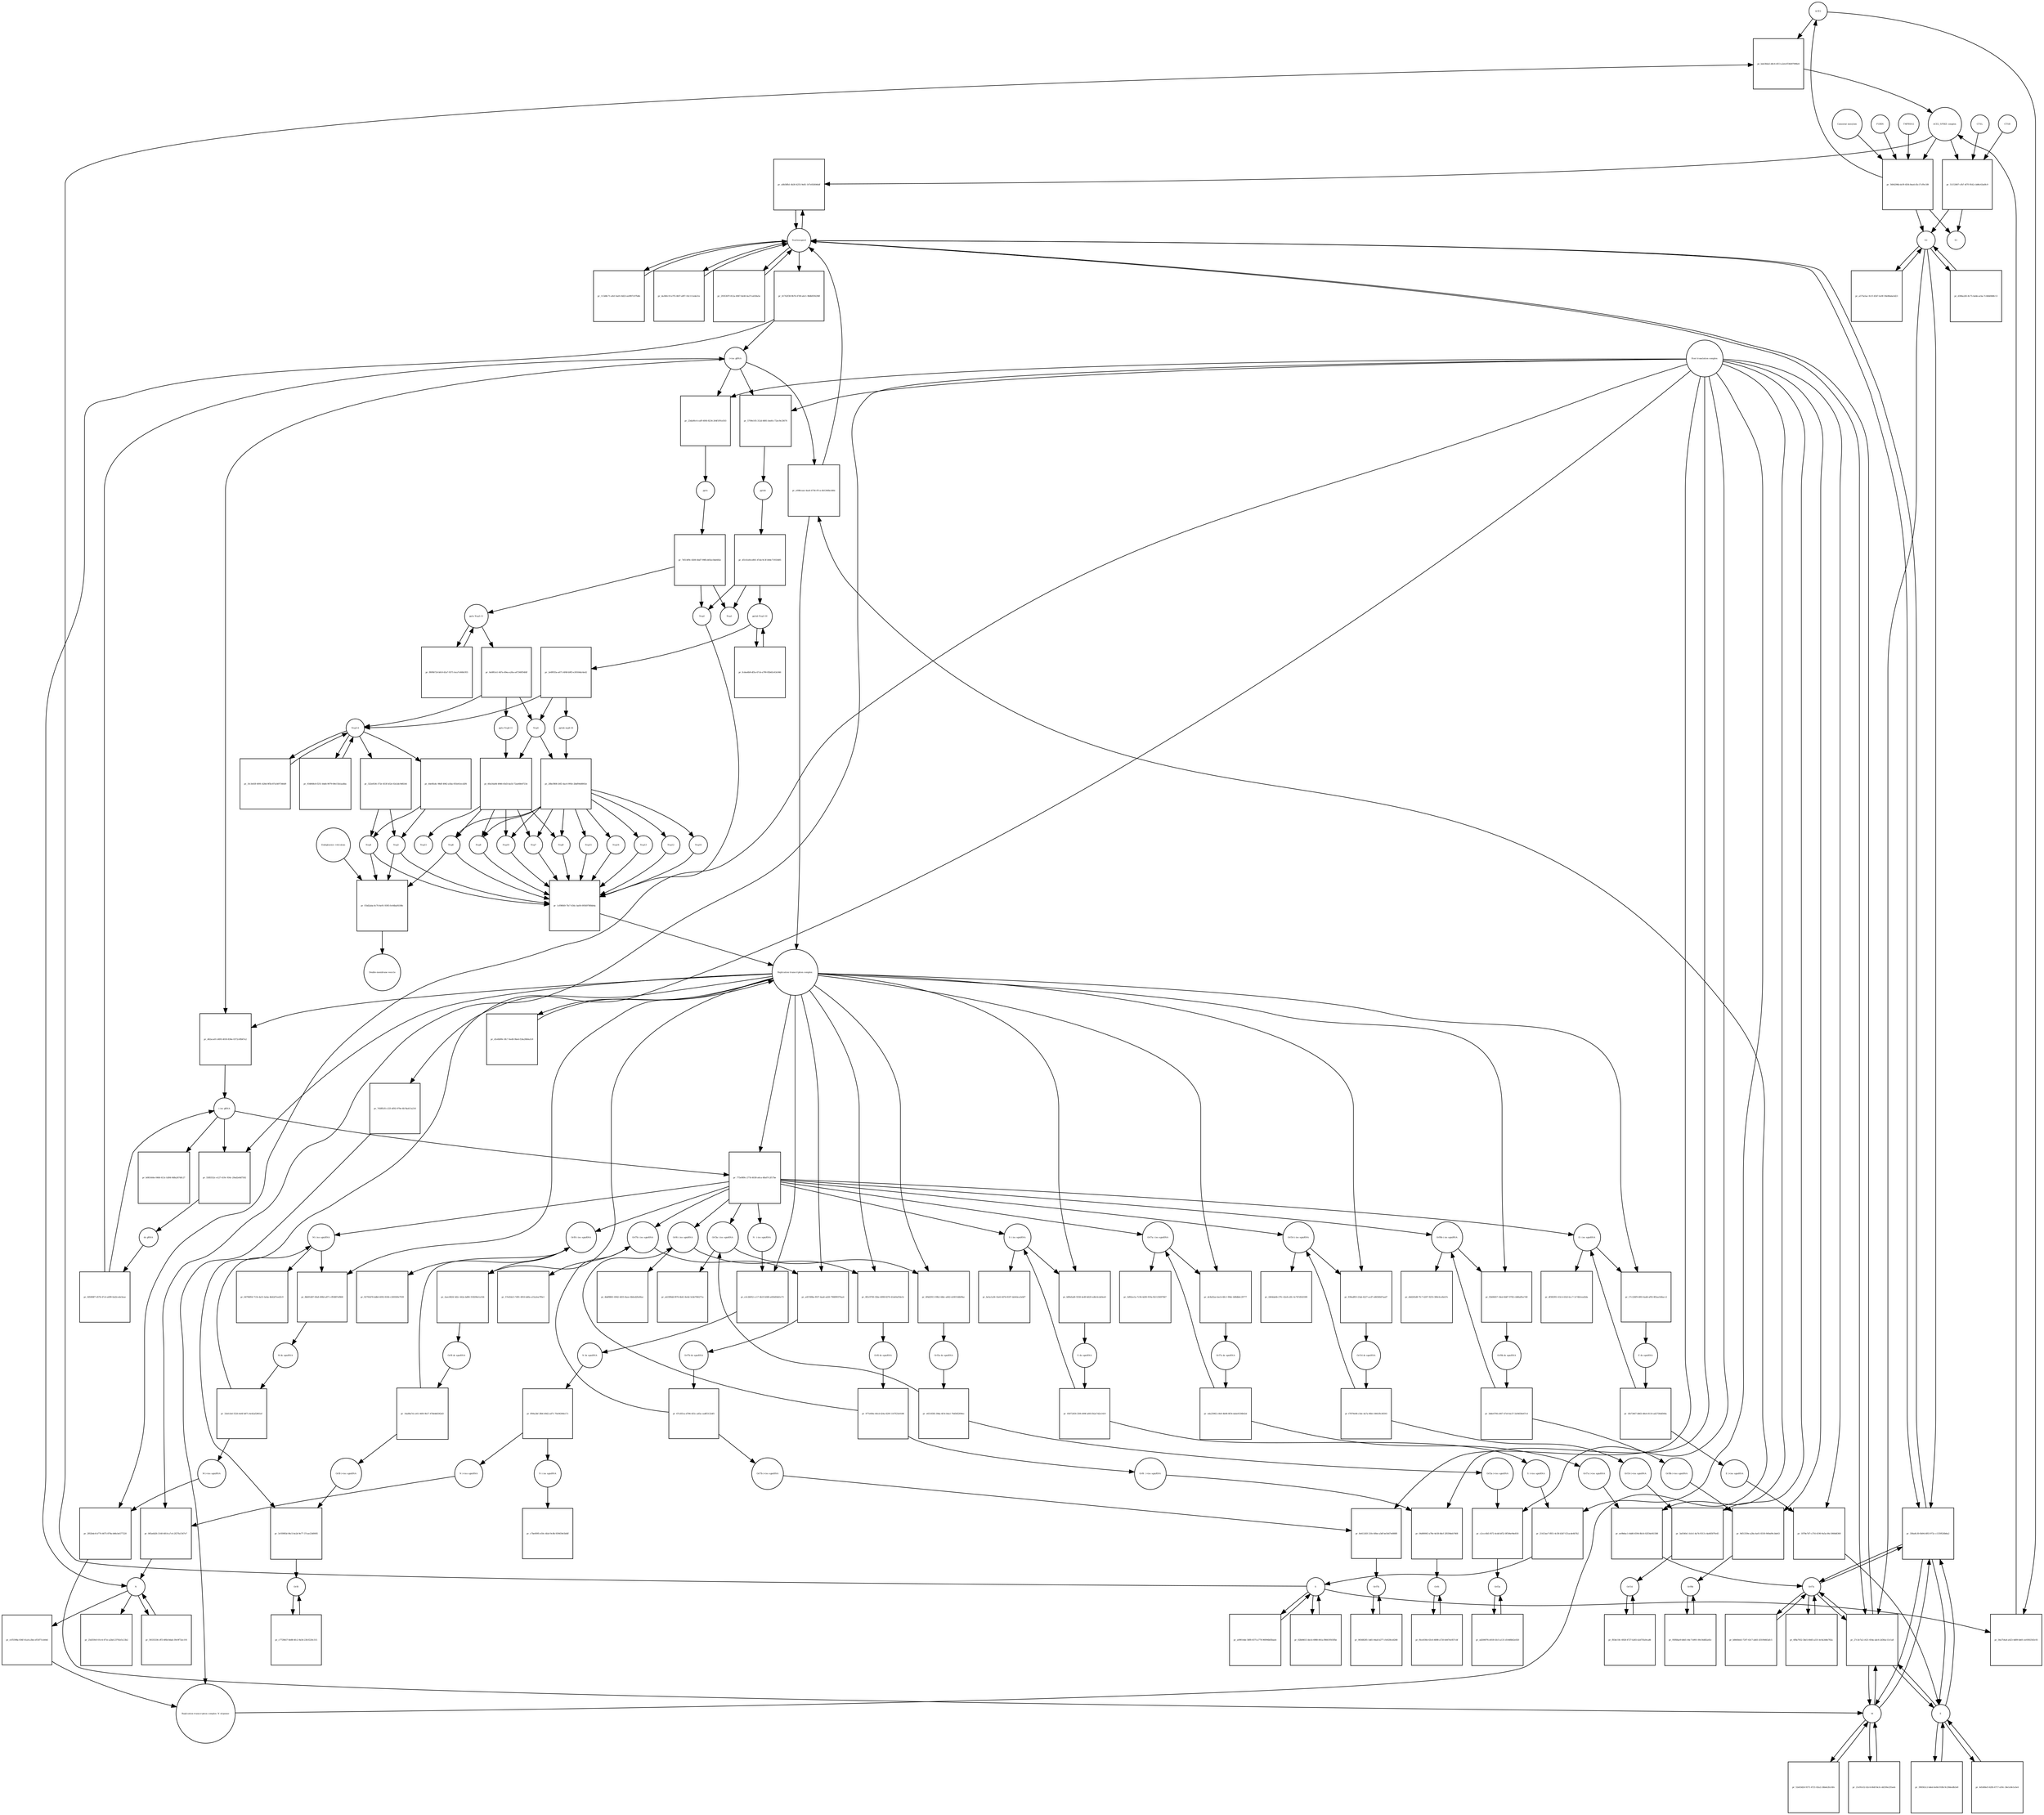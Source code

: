 strict digraph  {
ACE2 [annotation="", bipartite=0, cls=macromolecule, fontsize=4, label=ACE2, shape=circle];
"pr_bde38da5-d6c6-4f13-a2eb-ff36497098e8" [annotation="", bipartite=1, cls=process, fontsize=4, label="pr_bde38da5-d6c6-4f13-a2eb-ff36497098e8", shape=square];
"ACE2_SPIKE complex" [annotation="", bipartite=0, cls=complex, fontsize=4, label="ACE2_SPIKE complex", shape=circle];
S [annotation=urn_miriam_uniprot_P0DTC2, bipartite=0, cls=macromolecule, fontsize=4, label=S, shape=circle];
Nucleocapsid [annotation="urn_miriam_obo.go_GO%3A0019013", bipartite=0, cls=complex, fontsize=4, label=Nucleocapsid, shape=circle];
"pr_a0b58fb1-4b30-4255-9e81-167e926046df" [annotation="", bipartite=1, cls=process, fontsize=4, label="pr_a0b58fb1-4b30-4255-9e81-167e926046df", shape=square];
"pr_51153007-cfb7-4f7f-9542-cb86c63a0fc9" [annotation="", bipartite=1, cls=process, fontsize=4, label="pr_51153007-cfb7-4f7f-9542-cb86c63a0fc9", shape=square];
S2 [annotation=urn_miriam_interpro_IPR002552, bipartite=0, cls=macromolecule, fontsize=4, label=S2, shape=circle];
CTSB [annotation="", bipartite=0, cls=macromolecule, fontsize=4, label=CTSB, shape=circle];
CTSL [annotation="", bipartite=0, cls=macromolecule, fontsize=4, label=CTSL, shape=circle];
S1 [annotation=urn_miriam_interpro_IPR002551, bipartite=0, cls=macromolecule, fontsize=4, label=S1, shape=circle];
"pr_56a754a4-a423-4d89-bb01-ee9392543c05" [annotation="", bipartite=1, cls=process, fontsize=4, label="pr_56a754a4-a423-4d89-bb01-ee9392543c05", shape=square];
"pr_27c3e7a2-c621-454a-abc6-2d30ac13c1a8" [annotation="", bipartite=1, cls=process, fontsize=4, label="pr_27c3e7a2-c621-454a-abc6-2d30ac13c1a8", shape=square];
E [annotation=urn_miriam_uniprot_P0DTC4, bipartite=0, cls=macromolecule, fontsize=4, label=E, shape=circle];
M [annotation=urn_miriam_uniprot_P0DTC5, bipartite=0, cls=macromolecule, fontsize=4, label=M, shape=circle];
Orf7a [annotation=urn_miriam_uniprot_P0DTC7, bipartite=0, cls=macromolecule, fontsize=4, label=Orf7a, shape=circle];
"pr_41742f38-9b76-4749-a6c1-98dbf5f4296f" [annotation="", bipartite=1, cls=process, fontsize=4, label="pr_41742f38-9b76-4749-a6c1-98dbf5f4296f", shape=square];
"(+)ss gRNA" [annotation=urn_miriam_refseq_NC_045512, bipartite=0, cls="nucleic acid feature", fontsize=4, label="(+)ss gRNA", shape=circle];
N [annotation=urn_miriam_uniprot_P0DTC9, bipartite=0, cls="macromolecule multimer", fontsize=4, label=N, shape=circle];
"pr_113d8c71-a9cf-4a01-8d25-ee9f07c97b4b" [annotation="", bipartite=1, cls=process, fontsize=4, label="pr_113d8c71-a9cf-4a01-8d25-ee9f07c97b4b", shape=square];
"pr_da360c19-e7f5-4fd7-af87-18c111eda51e" [annotation="", bipartite=1, cls=process, fontsize=4, label="pr_da360c19-e7f5-4fd7-af87-18c111eda51e", shape=square];
"pr_25d359c0-01c4-471e-a2bd-23792e5c23b2" [annotation="", bipartite=1, cls=process, fontsize=4, label="pr_25d359c0-01c4-471e-a2bd-23792e5c23b2", shape=square];
"pr_59335336-cff3-4f6b-8dab-39c9f72ec191" [annotation="", bipartite=1, cls=process, fontsize=4, label="pr_59335336-cff3-4f6b-8dab-39c9f72ec191", shape=square];
"N (+)ss sgmRNA" [annotation=urn_miriam_ncbigene_43740575, bipartite=0, cls="nucleic acid feature", fontsize=4, label="N (+)ss sgmRNA", shape=circle];
"pr_065a6d26-3140-4814-a7c4-2f27fa1547e7" [annotation="", bipartite=1, cls=process, fontsize=4, label="pr_065a6d26-3140-4814-a7c4-2f27fa1547e7", shape=square];
"Host translation complex" [annotation="urn_miriam_obo.go_GO%3A0070992", bipartite=0, cls=complex, fontsize=4, label="Host translation complex", shape=circle];
"pr_2935367f-812a-4947-8e40-4a37ca028a5e" [annotation="", bipartite=1, cls=process, fontsize=4, label="pr_2935367f-812a-4947-8e40-4a37ca028a5e", shape=square];
"pr_5604296b-dcf9-45f4-8ea4-d5c17cf9c189" [annotation="", bipartite=1, cls=process, fontsize=4, label="pr_5604296b-dcf9-45f4-8ea4-d5c17cf9c189", shape=square];
FURIN [annotation="", bipartite=0, cls=macromolecule, fontsize=4, label=FURIN, shape=circle];
TMPRSS2 [annotation="", bipartite=0, cls=macromolecule, fontsize=4, label=TMPRSS2, shape=circle];
"Camostat mesylate" [annotation="urn_miriam_pubchem.compound_2536", bipartite=0, cls="simple chemical", fontsize=4, label="Camostat mesylate", shape=circle];
"pr_d30ba2d5-8c75-4abb-acba-7c44b69d8c13" [annotation="", bipartite=1, cls=process, fontsize=4, label="pr_d30ba2d5-8c75-4abb-acba-7c44b69d8c13", shape=square];
"Replication transcription complex_N oligomer" [annotation="", bipartite=0, cls=complex, fontsize=4, label="Replication transcription complex_N oligomer", shape=circle];
"pr_e098caae-4aa6-4756-87ca-db1266bcd46c" [annotation="", bipartite=1, cls=process, fontsize=4, label="pr_e098caae-4aa6-4756-87ca-db1266bcd46c", shape=square];
"Replication transcription complex" [annotation="", bipartite=0, cls=complex, fontsize=4, label="Replication transcription complex", shape=circle];
"pr_356a8c30-0b94-4f03-972c-c1359526b6a2" [annotation="", bipartite=1, cls=process, fontsize=4, label="pr_356a8c30-0b94-4f03-972c-c1359526b6a2", shape=square];
"pr_a575a5ac-9c1f-43b7-bc8f-59e88aba5d23" [annotation="", bipartite=1, cls=process, fontsize=4, label="pr_a575a5ac-9c1f-43b7-bc8f-59e88aba5d23", shape=square];
"pp1a Nsp3-11" [annotation=urn_miriam_uniprot_P0DTC1, bipartite=0, cls=macromolecule, fontsize=4, label="pp1a Nsp3-11", shape=circle];
"pr_0a0f61e1-0d7a-49ea-a26a-a47340f54fdf" [annotation="", bipartite=1, cls=process, fontsize=4, label="pr_0a0f61e1-0d7a-49ea-a26a-a47340f54fdf", shape=square];
"pp1a Nsp6-11" [annotation=urn_miriam_uniprot_P0DTC1, bipartite=0, cls=macromolecule, fontsize=4, label="pp1a Nsp6-11", shape=circle];
"Nsp3-4" [annotation="urn_miriam_ncbiprotein_YP_009725299|urn_miriam_ncbiprotein_YP_009725300", bipartite=0, cls=macromolecule, fontsize=4, label="Nsp3-4", shape=circle];
Nsp5 [annotation=urn_miriam_ncbiprotein_YP_009725301, bipartite=0, cls="macromolecule multimer", fontsize=4, label=Nsp5, shape=circle];
"Endoplasmic reticulum" [annotation="urn_miriam_obo.go_GO%3A0005783", bipartite=0, cls=complex, fontsize=4, label="Endoplasmic reticulum", shape=circle];
"pr_f1bd2aba-6c70-4e91-9395-0c46baf4188c" [annotation="", bipartite=1, cls=process, fontsize=4, label="pr_f1bd2aba-6c70-4e91-9395-0c46baf4188c", shape=square];
"Double-membrane vesicle" [annotation="urn_miriam_obo.go_GO%3A0039718", bipartite=0, cls=complex, fontsize=4, label="Double-membrane vesicle", shape=circle];
Nsp4 [annotation=urn_miriam_ncbiprotein_YP_009725300, bipartite=0, cls=macromolecule, fontsize=4, label=Nsp4, shape=circle];
Nsp3 [annotation=urn_miriam_ncbiprotein_YP_009725299, bipartite=0, cls=macromolecule, fontsize=4, label=Nsp3, shape=circle];
Nsp6 [annotation=urn_miriam_ncbiprotein_YP_009725302, bipartite=0, cls=macromolecule, fontsize=4, label=Nsp6, shape=circle];
"pr_f809b724-bfc8-43a7-9371-bca7c668c955" [annotation="", bipartite=1, cls=process, fontsize=4, label="pr_f809b724-bfc8-43a7-9371-bca7c668c955", shape=square];
"pr_1fc3e63f-6091-428d-9f5b-87a5497346d9" [annotation="", bipartite=1, cls=process, fontsize=4, label="pr_1fc3e63f-6091-428d-9f5b-87a5497346d9", shape=square];
"pp1ab Nsp3-16" [annotation=urn_miriam_uniprot_P0DTD1, bipartite=0, cls=macromolecule, fontsize=4, label="pp1ab Nsp3-16", shape=circle];
"pr_fcdea6b9-df3a-47cb-a790-85b63c63c846" [annotation="", bipartite=1, cls=process, fontsize=4, label="pr_fcdea6b9-df3a-47cb-a790-85b63c63c846", shape=square];
"pr_2e0f055a-a671-4f48-b9f3-e30164dc4a42" [annotation="", bipartite=1, cls=process, fontsize=4, label="pr_2e0f055a-a671-4f48-b9f3-e30164dc4a42", shape=square];
"pp1ab nsp6-16" [annotation=urn_miriam_uniprot_P0DTD1, bipartite=0, cls=macromolecule, fontsize=4, label="pp1ab nsp6-16", shape=circle];
"pr_52e63d24-9371-4721-82a2-24bde2fa14fe" [annotation="", bipartite=1, cls=process, fontsize=4, label="pr_52e63d24-9371-4721-82a2-24bde2fa14fe", shape=square];
"pr_396562c2-bded-4e8d-918b-9c29dea8b3e8" [annotation="", bipartite=1, cls=process, fontsize=4, label="pr_396562c2-bded-4e8d-918b-9c29dea8b3e8", shape=square];
"pr_02b84613-decb-4988-841a-f86619503fbe" [annotation="", bipartite=1, cls=process, fontsize=4, label="pr_02b84613-decb-4988-841a-f86619503fbe", shape=square];
"pr_21e91e52-42c4-46df-8e3c-dd336e235aeb" [annotation="", bipartite=1, cls=process, fontsize=4, label="pr_21e91e52-42c4-46df-8e3c-dd336e235aeb", shape=square];
"pr_4d1d6bc9-42fb-4717-a50c-34e1a9e1a5e4" [annotation="", bipartite=1, cls=process, fontsize=4, label="pr_4d1d6bc9-42fb-4717-a50c-34e1a9e1a5e4", shape=square];
"pr_a09014de-58f8-4575-a778-96994b83baeb" [annotation="", bipartite=1, cls=process, fontsize=4, label="pr_a09014de-58f8-4575-a778-96994b83baeb", shape=square];
"pr_b8440eb3-7207-43c7-a8d1-d3109d43afc5" [annotation="", bipartite=1, cls=process, fontsize=4, label="pr_b8440eb3-7207-43c7-a8d1-d3109d43afc5", shape=square];
Orf6 [annotation=urn_miriam_uniprot_P0DTC6, bipartite=0, cls=macromolecule, fontsize=4, label=Orf6, shape=circle];
"pr_f6ce030e-63c6-4808-a720-b447dc857cbf" [annotation="", bipartite=1, cls=process, fontsize=4, label="pr_f6ce030e-63c6-4808-a720-b447dc857cbf", shape=square];
Orf3a [annotation=urn_miriam_uniprot_P0DTC3, bipartite=0, cls=macromolecule, fontsize=4, label=Orf3a, shape=circle];
"pr_ad206976-e818-43c5-a131-d1448b42e020" [annotation="", bipartite=1, cls=process, fontsize=4, label="pr_ad206976-e818-43c5-a131-d1448b42e020", shape=square];
Orf8 [annotation=urn_miriam_uniprot_P0DTC8, bipartite=0, cls=macromolecule, fontsize=4, label=Orf8, shape=circle];
"pr_c7729b57-8e88-4fc2-9a56-23fcf220c315" [annotation="", bipartite=1, cls=process, fontsize=4, label="pr_c7729b57-8e88-4fc2-9a56-23fcf220c315", shape=square];
Orf9b [annotation=urn_miriam_uniprot_P0DTD2, bipartite=0, cls=macromolecule, fontsize=4, label=Orf9b, shape=circle];
"pr_95f68ae9-b8d1-44c7-b901-00c56d82a45c" [annotation="", bipartite=1, cls=process, fontsize=4, label="pr_95f68ae9-b8d1-44c7-b901-00c56d82a45c", shape=square];
Orf14 [annotation=urn_miriam_uniprot_P0DTD3, bipartite=0, cls=macromolecule, fontsize=4, label=Orf14, shape=circle];
"pr_f83dc18c-4928-4727-b265-b2d75fa9cad6" [annotation="", bipartite=1, cls=process, fontsize=4, label="pr_f83dc18c-4928-4727-b265-b2d75fa9cad6", shape=square];
Orf7b [annotation=urn_miriam_uniprot_P0DTD8, bipartite=0, cls=macromolecule, fontsize=4, label=Orf7b, shape=circle];
"pr_06568285-1dd1-44ab-b277-cfe028ced268" [annotation="", bipartite=1, cls=process, fontsize=4, label="pr_06568285-1dd1-44ab-b277-cfe028ced268", shape=square];
"pr_6f8a7052-3be5-40d5-a331-bc0a3d6e782a" [annotation="", bipartite=1, cls=process, fontsize=4, label="pr_6f8a7052-3be5-40d5-a331-bc0a3d6e782a", shape=square];
"M (+)ss sgmRNA" [annotation="", bipartite=0, cls="nucleic acid feature", fontsize=4, label="M (+)ss sgmRNA", shape=circle];
"pr_2f02b4c6-b774-4675-878a-b66cbe577220" [annotation="", bipartite=1, cls=process, fontsize=4, label="pr_2f02b4c6-b774-4675-878a-b66cbe577220", shape=square];
"E (+)ss sgmRNA" [annotation="", bipartite=0, cls="nucleic acid feature", fontsize=4, label="E (+)ss sgmRNA", shape=circle];
"pr_1878e7d7-c37d-4190-9a5a-06c1066d6360" [annotation="", bipartite=1, cls=process, fontsize=4, label="pr_1878e7d7-c37d-4190-9a5a-06c1066d6360", shape=square];
"S (+)ss sgmRNA" [annotation="", bipartite=0, cls="nucleic acid feature", fontsize=4, label="S (+)ss sgmRNA", shape=circle];
"pr_21413ae7-f851-4c58-b3b7-f21acde4b7b2" [annotation="", bipartite=1, cls=process, fontsize=4, label="pr_21413ae7-f851-4c58-b3b7-f21acde4b7b2", shape=square];
"Orf7a (+)ss sgmRNA" [annotation="", bipartite=0, cls="nucleic acid feature", fontsize=4, label="Orf7a (+)ss sgmRNA", shape=circle];
"pr_ee9b6ac1-6dd6-4594-8b14-02f34ef41588" [annotation="", bipartite=1, cls=process, fontsize=4, label="pr_ee9b6ac1-6dd6-4594-8b14-02f34ef41588", shape=square];
"Orf6  (+)ss sgmRNA" [annotation="", bipartite=0, cls="nucleic acid feature", fontsize=4, label="Orf6  (+)ss sgmRNA", shape=circle];
"pr_04d00063-a78e-4e58-8dcf-2f039deb7468" [annotation="", bipartite=1, cls=process, fontsize=4, label="pr_04d00063-a78e-4e58-8dcf-2f039deb7468", shape=square];
"Orf3a (+)ss sgmRNA" [annotation="", bipartite=0, cls="nucleic acid feature", fontsize=4, label="Orf3a (+)ss sgmRNA", shape=circle];
"pr_c2ccc6b5-f472-4cdd-bf52-0f504e94e818" [annotation="", bipartite=1, cls=process, fontsize=4, label="pr_c2ccc6b5-f472-4cdd-bf52-0f504e94e818", shape=square];
"Orf8 (+)ss sgmRNA" [annotation="", bipartite=0, cls="nucleic acid feature", fontsize=4, label="Orf8 (+)ss sgmRNA", shape=circle];
"pr_3c93985d-06c5-4e2d-9e77-37cae23d0005" [annotation="", bipartite=1, cls=process, fontsize=4, label="pr_3c93985d-06c5-4e2d-9e77-37cae23d0005", shape=square];
"Orf9b (+)ss sgmRNA" [annotation="", bipartite=0, cls="nucleic acid feature", fontsize=4, label="Orf9b (+)ss sgmRNA", shape=circle];
"pr_9d51359e-a28a-4a01-8318-949a09c3de63" [annotation="", bipartite=1, cls=process, fontsize=4, label="pr_9d51359e-a28a-4a01-8318-949a09c3de63", shape=square];
"Orf14 (+)ss sgmRNA" [annotation="", bipartite=0, cls="nucleic acid feature", fontsize=4, label="Orf14 (+)ss sgmRNA", shape=circle];
"pr_3a0340c1-b1e1-4a74-9313-c4a46507fe45" [annotation="", bipartite=1, cls=process, fontsize=4, label="pr_3a0340c1-b1e1-4a74-9313-c4a46507fe45", shape=square];
"Orf7b (+)ss sgmRNA" [annotation="", bipartite=0, cls="nucleic acid feature", fontsize=4, label="Orf7b (+)ss sgmRNA", shape=circle];
"pr_8e41245f-21fe-40be-a3df-be5447e688f8" [annotation="", bipartite=1, cls=process, fontsize=4, label="pr_8e41245f-21fe-40be-a3df-be5447e688f8", shape=square];
"(-)ss gRNA" [annotation=urn_miriam_refseq_NC_045512, bipartite=0, cls="nucleic acid feature", fontsize=4, label="(-)ss gRNA", shape=circle];
"pr_b081444e-0464-413c-b384-9d8a267dfc27" [annotation="", bipartite=1, cls=process, fontsize=4, label="pr_b081444e-0464-413c-b384-9d8a267dfc27", shape=square];
"pr_e1f5598a-036f-41a4-a3be-ef53f71cb44d" [annotation="", bipartite=1, cls=process, fontsize=4, label="pr_e1f5598a-036f-41a4-a3be-ef53f71cb44d", shape=square];
"pr_d62aca01-d495-4018-836e-0372c6fb67a2" [annotation="", bipartite=1, cls=process, fontsize=4, label="pr_d62aca01-d495-4018-836e-0372c6fb67a2", shape=square];
"M (-)ss sgmRNA" [annotation=urn_miriam_ncbigene_43740571, bipartite=0, cls="nucleic acid feature", fontsize=4, label="M (-)ss sgmRNA", shape=circle];
"pr_64796f04-711b-4a51-beba-4b42d7eed3c9" [annotation="", bipartite=1, cls=process, fontsize=4, label="pr_64796f04-711b-4a51-beba-4b42d7eed3c9", shape=square];
"E (-)ss sgmRNA" [annotation=urn_miriam_ncbigene_43740570, bipartite=0, cls="nucleic acid feature", fontsize=4, label="E (-)ss sgmRNA", shape=circle];
"pr_df382951-63c4-41b3-bcc7-3c7db1ead2da" [annotation="", bipartite=1, cls=process, fontsize=4, label="pr_df382951-63c4-41b3-bcc7-3c7db1ead2da", shape=square];
"S (-)ss sgmRNA" [annotation="", bipartite=0, cls="nucleic acid feature", fontsize=4, label="S (-)ss sgmRNA", shape=circle];
"pr_be5a1a36-14e6-447b-8187-da9ebca3ebf7" [annotation="", bipartite=1, cls=process, fontsize=4, label="pr_be5a1a36-14e6-447b-8187-da9ebca3ebf7", shape=square];
"Orf7a (-)ss sgmRNA" [annotation="", bipartite=0, cls="nucleic acid feature", fontsize=4, label="Orf7a (-)ss sgmRNA", shape=circle];
"pr_5d92ee1a-7c94-4d30-919a-fb1125697847" [annotation="", bipartite=1, cls=process, fontsize=4, label="pr_5d92ee1a-7c94-4d30-919a-fb1125697847", shape=square];
"Orf6 (-)ss sgmRNA" [annotation="", bipartite=0, cls="nucleic acid feature", fontsize=4, label="Orf6 (-)ss sgmRNA", shape=circle];
"pr_4bdf8861-6942-4455-8aee-6b6ed2fa06ac" [annotation="", bipartite=1, cls=process, fontsize=4, label="pr_4bdf8861-6942-4455-8aee-6b6ed2fa06ac", shape=square];
"Orf3a (-)ss sgmRNA" [annotation="", bipartite=0, cls="nucleic acid feature", fontsize=4, label="Orf3a (-)ss sgmRNA", shape=circle];
"pr_ab33f8dd-f876-4b41-8e4d-3cbb7f46271a" [annotation="", bipartite=1, cls=process, fontsize=4, label="pr_ab33f8dd-f876-4b41-8e4d-3cbb7f46271a", shape=square];
"Orf8 (-)ss sgmRNA" [annotation="", bipartite=0, cls="nucleic acid feature", fontsize=4, label="Orf8 (-)ss sgmRNA", shape=circle];
"pr_92793d76-bdb6-4092-8184-c269369e7939" [annotation="", bipartite=1, cls=process, fontsize=4, label="pr_92793d76-bdb6-4092-8184-c269369e7939", shape=square];
"Orf9b (-)ss sgmRNA" [annotation="", bipartite=0, cls="nucleic acid feature", fontsize=4, label="Orf9b (-)ss sgmRNA", shape=circle];
"pr_d4d245d8-7fc7-4207-9255-380c6ce8eb7e" [annotation="", bipartite=1, cls=process, fontsize=4, label="pr_d4d245d8-7fc7-4207-9255-380c6ce8eb7e", shape=square];
"Orf14 (-)ss sgmRNA" [annotation="", bipartite=0, cls="nucleic acid feature", fontsize=4, label="Orf14 (-)ss sgmRNA", shape=circle];
"pr_2464da6b-27fc-42e8-a5fc-6c7b7d543309" [annotation="", bipartite=1, cls=process, fontsize=4, label="pr_2464da6b-27fc-42e8-a5fc-6c7b7d543309", shape=square];
"Orf7b (-)ss sgmRNA" [annotation="", bipartite=0, cls="nucleic acid feature", fontsize=4, label="Orf7b (-)ss sgmRNA", shape=circle];
"pr_57e45dc3-7d91-4916-bd0a-a15a2ea7f0e1" [annotation="", bipartite=1, cls=process, fontsize=4, label="pr_57e45dc3-7d91-4916-bd0a-a15a2ea7f0e1", shape=square];
"pr_5585552c-e127-419c-934c-29ad2e8d7502" [annotation="", bipartite=1, cls=process, fontsize=4, label="pr_5585552c-e127-419c-934c-29ad2e8d7502", shape=square];
"ds gRNA" [annotation=urn_miriam_refseq_NC_045512, bipartite=0, cls="nucleic acid feature", fontsize=4, label="ds gRNA", shape=circle];
"pr_8b691d87-0fa8-498d-a871-cff4887ef868" [annotation="", bipartite=1, cls=process, fontsize=4, label="pr_8b691d87-0fa8-498d-a871-cff4887ef868", shape=square];
"M ds sgmRNA" [annotation="", bipartite=0, cls="nucleic acid feature", fontsize=4, label="M ds sgmRNA", shape=circle];
"pr_17c226f9-4f65-4add-af92-8f2aa1b8acc2" [annotation="", bipartite=1, cls=process, fontsize=4, label="pr_17c226f9-4f65-4add-af92-8f2aa1b8acc2", shape=square];
"E ds sgmRNA" [annotation="", bipartite=0, cls="nucleic acid feature", fontsize=4, label="E ds sgmRNA", shape=circle];
"pr_b89efad0-5558-4e49-b620-ed6c6cde0ee0" [annotation="", bipartite=1, cls=process, fontsize=4, label="pr_b89efad0-5558-4e49-b620-ed6c6cde0ee0", shape=square];
"S ds sgmRNA" [annotation="", bipartite=0, cls="nucleic acid feature", fontsize=4, label="S ds sgmRNA", shape=circle];
"pr_dc8af2ae-becb-48c1-99dc-b88db6c29777" [annotation="", bipartite=1, cls=process, fontsize=4, label="pr_dc8af2ae-becb-48c1-99dc-b88db6c29777", shape=square];
"Orf7a ds sgmRNA" [annotation="", bipartite=0, cls="nucleic acid feature", fontsize=4, label="Orf7a ds sgmRNA", shape=circle];
"pr_0f2c9700-32be-4098-8276-41de0af34e3c" [annotation="", bipartite=1, cls=process, fontsize=4, label="pr_0f2c9700-32be-4098-8276-41de0af34e3c", shape=square];
"Orf6 ds sgmRNA" [annotation="", bipartite=0, cls="nucleic acid feature", fontsize=4, label="Orf6 ds sgmRNA", shape=circle];
"pr_6f4d2913-39b2-44bc-a662-dc8015db09ac" [annotation="", bipartite=1, cls=process, fontsize=4, label="pr_6f4d2913-39b2-44bc-a662-dc8015db09ac", shape=square];
"Orf3a ds sgmRNA" [annotation="", bipartite=0, cls="nucleic acid feature", fontsize=4, label="Orf3a ds sgmRNA", shape=circle];
"pr_2aec6824-5d2c-442a-bd06-318206e1a164" [annotation="", bipartite=1, cls=process, fontsize=4, label="pr_2aec6824-5d2c-442a-bd06-318206e1a164", shape=square];
"Orf8 ds sgmRNA" [annotation="", bipartite=0, cls="nucleic acid feature", fontsize=4, label="Orf8 ds sgmRNA", shape=circle];
"pr_f2b06657-34ed-4b87-9782-cb86affee7d0" [annotation="", bipartite=1, cls=process, fontsize=4, label="pr_f2b06657-34ed-4b87-9782-cb86affee7d0", shape=square];
"Orf9b ds sgmRNA" [annotation="", bipartite=0, cls="nucleic acid feature", fontsize=4, label="Orf9b ds sgmRNA", shape=circle];
"pr_939adf03-23ab-4227-acd7-e86560d7aad7" [annotation="", bipartite=1, cls=process, fontsize=4, label="pr_939adf03-23ab-4227-acd7-e86560d7aad7", shape=square];
"Orf14 ds sgmRNA" [annotation="", bipartite=0, cls="nucleic acid feature", fontsize=4, label="Orf14 ds sgmRNA", shape=circle];
"pr_a457d9be-f037-4aa6-a426-79689937faa4" [annotation="", bipartite=1, cls=process, fontsize=4, label="pr_a457d9be-f037-4aa6-a426-79689937faa4", shape=square];
"Orf7b ds sgmRNA" [annotation="", bipartite=0, cls="nucleic acid feature", fontsize=4, label="Orf7b ds sgmRNA", shape=circle];
"pr_fd5080f7-d57b-47c4-a699-fad2cede3eae" [annotation="", bipartite=1, cls=process, fontsize=4, label="pr_fd5080f7-d57b-47c4-a699-fad2cede3eae", shape=square];
"pr_33efcfa6-5520-4e6f-b871-4e42af2861ef" [annotation="", bipartite=1, cls=process, fontsize=4, label="pr_33efcfa6-5520-4e6f-b871-4e42af2861ef", shape=square];
"pr_1fb73467-db63-48e4-8110-ad275fdd568a" [annotation="", bipartite=1, cls=process, fontsize=4, label="pr_1fb73467-db63-48e4-8110-ad275fdd568a", shape=square];
"pr_05072459-35f4-499f-a693-fb2e7d2e1419" [annotation="", bipartite=1, cls=process, fontsize=4, label="pr_05072459-35f4-499f-a693-fb2e7d2e1419", shape=square];
"pr_eda25982-c8e0-4b98-8f54-dabe9336b42d" [annotation="", bipartite=1, cls=process, fontsize=4, label="pr_eda25982-c8e0-4b98-8f54-dabe9336b42d", shape=square];
"pr_977e6f4e-40cd-424a-829f-1167f25e0186" [annotation="", bipartite=1, cls=process, fontsize=4, label="pr_977e6f4e-40cd-424a-829f-1167f25e0186", shape=square];
"pr_e65165fb-39da-4f14-b4a1-76d56f2f00ec" [annotation="", bipartite=1, cls=process, fontsize=4, label="pr_e65165fb-39da-4f14-b4a1-76d56f2f00ec", shape=square];
"pr_16a88a7d-ce61-46f4-9b17-47bb4d6362d3" [annotation="", bipartite=1, cls=process, fontsize=4, label="pr_16a88a7d-ce61-46f4-9b17-47bb4d6362d3", shape=square];
"pr_3dde4794-e067-47e9-be37-5ef4658e67c4" [annotation="", bipartite=1, cls=process, fontsize=4, label="pr_3dde4794-e067-47e9-be37-5ef4658e67c4", shape=square];
"pr_f7879e08-c5dc-4a7a-96b1-0841ffe36593" [annotation="", bipartite=1, cls=process, fontsize=4, label="pr_f7879e08-c5dc-4a7a-96b1-0841ffe36593", shape=square];
"pr_67e3f3ca-d784-455c-ad5a-cadff3132df1" [annotation="", bipartite=1, cls=process, fontsize=4, label="pr_67e3f3ca-d784-455c-ad5a-cadff3132df1", shape=square];
"N  (-)ss sgmRNA" [annotation=urn_miriam_ncbigene_43740575, bipartite=0, cls="nucleic acid feature", fontsize=4, label="N  (-)ss sgmRNA", shape=circle];
"pr_e3c2b952-cc17-4b1f-b588-a450d56d1e73" [annotation="", bipartite=1, cls=process, fontsize=4, label="pr_e3c2b952-cc17-4b1f-b588-a450d56d1e73", shape=square];
"N ds sgmRNA" [annotation="", bipartite=0, cls="nucleic acid feature", fontsize=4, label="N ds sgmRNA", shape=circle];
"pr_ff06a3bf-3fb6-49d2-ad71-70e94366e17c" [annotation="", bipartite=1, cls=process, fontsize=4, label="pr_ff06a3bf-3fb6-49d2-ad71-70e94366e17c", shape=square];
"N (-)ss sgmRNA" [annotation="", bipartite=0, cls="nucleic acid feature", fontsize=4, label="N (-)ss sgmRNA", shape=circle];
pp1ab [annotation=urn_miriam_uniprot_P0DTD1, bipartite=0, cls=macromolecule, fontsize=4, label=pp1ab, shape=circle];
"pr_d5141efd-e801-47ab-9c3f-b9dc71933485" [annotation="", bipartite=1, cls=process, fontsize=4, label="pr_d5141efd-e801-47ab-9c3f-b9dc71933485", shape=square];
Nsp2 [annotation=urn_miriam_ncbiprotein_YP_009725298, bipartite=0, cls=macromolecule, fontsize=4, label=Nsp2, shape=circle];
Nsp1 [annotation=urn_miriam_ncbiprotein_YP_009725297, bipartite=0, cls=macromolecule, fontsize=4, label=Nsp1, shape=circle];
pp1a [annotation=urn_miriam_uniprot_P0DTC1, bipartite=0, cls=macromolecule, fontsize=4, label=pp1a, shape=circle];
"pr_7d514f9c-8200-4bd7-99fb-b65ec0de682e" [annotation="", bipartite=1, cls=process, fontsize=4, label="pr_7d514f9c-8200-4bd7-99fb-b65ec0de682e", shape=square];
"pr_934068c8-f251-44d4-9079-69e15b1aa4ba" [annotation="", bipartite=1, cls=process, fontsize=4, label="pr_934068c8-f251-44d4-9079-69e15b1aa4ba", shape=square];
"pr_322ef436-372e-453f-b52e-02e2dc9d0244" [annotation="", bipartite=1, cls=process, fontsize=4, label="pr_322ef436-372e-453f-b52e-02e2dc9d0244", shape=square];
"pr_44e0fa4c-98df-4962-a5ba-055e61ecd2f6" [annotation="", bipartite=1, cls=process, fontsize=4, label="pr_44e0fa4c-98df-4962-a5ba-055e61ecd2f6", shape=square];
"pr_60a16a84-4946-45d3-ba1b-72ae68e6723e" [annotation="", bipartite=1, cls=process, fontsize=4, label="pr_60a16a84-4946-45d3-ba1b-72ae68e6723e", shape=square];
Nsp7 [annotation=urn_miriam_ncbiprotein_YP_009725303, bipartite=0, cls=macromolecule, fontsize=4, label=Nsp7, shape=circle];
Nsp8 [annotation=urn_miriam_ncbiprotein_YP_009725304, bipartite=0, cls=macromolecule, fontsize=4, label=Nsp8, shape=circle];
Nsp9 [annotation=urn_miriam_ncbiprotein_YP_009725305, bipartite=0, cls=macromolecule, fontsize=4, label=Nsp9, shape=circle];
Nsp10 [annotation=urn_miriam_ncbiprotein_YP_009725306, bipartite=0, cls=macromolecule, fontsize=4, label=Nsp10, shape=circle];
Nsp11 [annotation=urn_miriam_ncbiprotein_YP_009725312, bipartite=0, cls=macromolecule, fontsize=4, label=Nsp11, shape=circle];
"pr_28bcf808-26f2-4ac6-995e-2bbf9448002e" [annotation="", bipartite=1, cls=process, fontsize=4, label="pr_28bcf808-26f2-4ac6-995e-2bbf9448002e", shape=square];
Nsp13 [annotation=urn_miriam_ncbiprotein_YP_009725308, bipartite=0, cls=macromolecule, fontsize=4, label=Nsp13, shape=circle];
Nsp12 [annotation=urn_miriam_ncbiprotein_YP_009725307, bipartite=0, cls=macromolecule, fontsize=4, label=Nsp12, shape=circle];
Nsp16 [annotation=urn_miriam_ncbiprotein_YP_009725311, bipartite=0, cls=macromolecule, fontsize=4, label=Nsp16, shape=circle];
Nsp15 [annotation=urn_miriam_ncbiprotein_YP_009725310, bipartite=0, cls=macromolecule, fontsize=4, label=Nsp15, shape=circle];
Nsp14 [annotation=urn_miriam_ncbiprotein_YP_009725309, bipartite=0, cls=macromolecule, fontsize=4, label=Nsp14, shape=circle];
"pr_1cf9f669-7fe7-456c-ba00-09569780bb4a" [annotation="", bipartite=1, cls=process, fontsize=4, label="pr_1cf9f669-7fe7-456c-ba00-09569780bb4a", shape=square];
"pr_23da00c4-caf9-4f40-8234-264f1f91e503" [annotation="", bipartite=1, cls=process, fontsize=4, label="pr_23da00c4-caf9-4f40-8234-264f1f91e503", shape=square];
"pr_5709e105-312d-4881-bed4-c72ec9e33676" [annotation="", bipartite=1, cls=process, fontsize=4, label="pr_5709e105-312d-4881-bed4-c72ec9e33676", shape=square];
"pr_c7be0095-e50c-4fa0-9c8b-939459e5bfdf" [annotation="", bipartite=1, cls=process, fontsize=4, label="pr_c7be0095-e50c-4fa0-9c8b-939459e5bfdf", shape=square];
"pr_d1e6b99c-0fc7-4ed0-9be4-f24a28b0a3c9" [annotation="", bipartite=1, cls=process, fontsize=4, label="pr_d1e6b99c-0fc7-4ed0-9be4-f24a28b0a3c9", shape=square];
"pr_745ffb35-c225-4f92-979e-6b7da411a216" [annotation="", bipartite=1, cls=process, fontsize=4, label="pr_745ffb35-c225-4f92-979e-6b7da411a216", shape=square];
"pr_775e989c-277d-4038-a6ca-48a07c2f17be" [annotation="", bipartite=1, cls=process, fontsize=4, label="pr_775e989c-277d-4038-a6ca-48a07c2f17be", shape=square];
ACE2 -> "pr_bde38da5-d6c6-4f13-a2eb-ff36497098e8"  [annotation="", interaction_type=consumption];
ACE2 -> "pr_56a754a4-a423-4d89-bb01-ee9392543c05"  [annotation="", interaction_type=consumption];
"pr_bde38da5-d6c6-4f13-a2eb-ff36497098e8" -> "ACE2_SPIKE complex"  [annotation="", interaction_type=production];
"ACE2_SPIKE complex" -> "pr_a0b58fb1-4b30-4255-9e81-167e926046df"  [annotation="urn_miriam_pubmed_32142651|urn_miriam_pubmed_32094589|urn_miriam_taxonomy_2697049", interaction_type=stimulation];
"ACE2_SPIKE complex" -> "pr_51153007-cfb7-4f7f-9542-cb86c63a0fc9"  [annotation="", interaction_type=consumption];
"ACE2_SPIKE complex" -> "pr_5604296b-dcf9-45f4-8ea4-d5c17cf9c189"  [annotation="", interaction_type=consumption];
S -> "pr_bde38da5-d6c6-4f13-a2eb-ff36497098e8"  [annotation="", interaction_type=consumption];
S -> "pr_56a754a4-a423-4d89-bb01-ee9392543c05"  [annotation="", interaction_type=consumption];
S -> "pr_02b84613-decb-4988-841a-f86619503fbe"  [annotation="", interaction_type=consumption];
S -> "pr_a09014de-58f8-4575-a778-96994b83baeb"  [annotation="", interaction_type=consumption];
Nucleocapsid -> "pr_a0b58fb1-4b30-4255-9e81-167e926046df"  [annotation="", interaction_type=consumption];
Nucleocapsid -> "pr_27c3e7a2-c621-454a-abc6-2d30ac13c1a8"  [annotation="", interaction_type=consumption];
Nucleocapsid -> "pr_41742f38-9b76-4749-a6c1-98dbf5f4296f"  [annotation="", interaction_type=consumption];
Nucleocapsid -> "pr_113d8c71-a9cf-4a01-8d25-ee9f07c97b4b"  [annotation="", interaction_type=consumption];
Nucleocapsid -> "pr_da360c19-e7f5-4fd7-af87-18c111eda51e"  [annotation="", interaction_type=consumption];
Nucleocapsid -> "pr_2935367f-812a-4947-8e40-4a37ca028a5e"  [annotation="", interaction_type=consumption];
Nucleocapsid -> "pr_356a8c30-0b94-4f03-972c-c1359526b6a2"  [annotation="", interaction_type=consumption];
"pr_a0b58fb1-4b30-4255-9e81-167e926046df" -> Nucleocapsid  [annotation="", interaction_type=production];
"pr_51153007-cfb7-4f7f-9542-cb86c63a0fc9" -> S2  [annotation="", interaction_type=production];
"pr_51153007-cfb7-4f7f-9542-cb86c63a0fc9" -> S1  [annotation="", interaction_type=production];
S2 -> "pr_27c3e7a2-c621-454a-abc6-2d30ac13c1a8"  [annotation="urn_miriam_pubmed_32142651|urn_miriam_pubmed_32094589|urn_miriam_pubmed_32047258|urn_miriam_taxonomy_2697049", interaction_type=stimulation];
S2 -> "pr_d30ba2d5-8c75-4abb-acba-7c44b69d8c13"  [annotation="", interaction_type=consumption];
S2 -> "pr_356a8c30-0b94-4f03-972c-c1359526b6a2"  [annotation="urn_miriam_pubmed_32142651|urn_miriam_pubmed_32047258|urn_miriam_taxonomy_2697049", interaction_type=stimulation];
S2 -> "pr_a575a5ac-9c1f-43b7-bc8f-59e88aba5d23"  [annotation="", interaction_type=consumption];
CTSB -> "pr_51153007-cfb7-4f7f-9542-cb86c63a0fc9"  [annotation="urn_miriam_pubmed_32142651|urn_miriam_taxonomy_2697049", interaction_type=catalysis];
CTSL -> "pr_51153007-cfb7-4f7f-9542-cb86c63a0fc9"  [annotation="urn_miriam_pubmed_32142651|urn_miriam_taxonomy_2697049", interaction_type=catalysis];
"pr_56a754a4-a423-4d89-bb01-ee9392543c05" -> "ACE2_SPIKE complex"  [annotation="", interaction_type=production];
"pr_27c3e7a2-c621-454a-abc6-2d30ac13c1a8" -> Nucleocapsid  [annotation="", interaction_type=production];
"pr_27c3e7a2-c621-454a-abc6-2d30ac13c1a8" -> E  [annotation="", interaction_type=production];
"pr_27c3e7a2-c621-454a-abc6-2d30ac13c1a8" -> M  [annotation="", interaction_type=production];
"pr_27c3e7a2-c621-454a-abc6-2d30ac13c1a8" -> Orf7a  [annotation="", interaction_type=production];
E -> "pr_27c3e7a2-c621-454a-abc6-2d30ac13c1a8"  [annotation="", interaction_type=consumption];
E -> "pr_356a8c30-0b94-4f03-972c-c1359526b6a2"  [annotation="", interaction_type=consumption];
E -> "pr_396562c2-bded-4e8d-918b-9c29dea8b3e8"  [annotation="", interaction_type=consumption];
E -> "pr_4d1d6bc9-42fb-4717-a50c-34e1a9e1a5e4"  [annotation="", interaction_type=consumption];
M -> "pr_27c3e7a2-c621-454a-abc6-2d30ac13c1a8"  [annotation="", interaction_type=consumption];
M -> "pr_356a8c30-0b94-4f03-972c-c1359526b6a2"  [annotation="", interaction_type=consumption];
M -> "pr_52e63d24-9371-4721-82a2-24bde2fa14fe"  [annotation="", interaction_type=consumption];
M -> "pr_21e91e52-42c4-46df-8e3c-dd336e235aeb"  [annotation="", interaction_type=consumption];
Orf7a -> "pr_27c3e7a2-c621-454a-abc6-2d30ac13c1a8"  [annotation="", interaction_type=consumption];
Orf7a -> "pr_356a8c30-0b94-4f03-972c-c1359526b6a2"  [annotation="", interaction_type=consumption];
Orf7a -> "pr_b8440eb3-7207-43c7-a8d1-d3109d43afc5"  [annotation="", interaction_type=consumption];
Orf7a -> "pr_6f8a7052-3be5-40d5-a331-bc0a3d6e782a"  [annotation="", interaction_type=consumption];
"pr_41742f38-9b76-4749-a6c1-98dbf5f4296f" -> "(+)ss gRNA"  [annotation="", interaction_type=production];
"pr_41742f38-9b76-4749-a6c1-98dbf5f4296f" -> N  [annotation="", interaction_type=production];
"(+)ss gRNA" -> "pr_e098caae-4aa6-4756-87ca-db1266bcd46c"  [annotation="", interaction_type=consumption];
"(+)ss gRNA" -> "pr_d62aca01-d495-4018-836e-0372c6fb67a2"  [annotation="", interaction_type=consumption];
"(+)ss gRNA" -> "pr_23da00c4-caf9-4f40-8234-264f1f91e503"  [annotation="", interaction_type=consumption];
"(+)ss gRNA" -> "pr_5709e105-312d-4881-bed4-c72ec9e33676"  [annotation="", interaction_type=consumption];
N -> "pr_25d359c0-01c4-471e-a2bd-23792e5c23b2"  [annotation="", interaction_type=consumption];
N -> "pr_59335336-cff3-4f6b-8dab-39c9f72ec191"  [annotation="", interaction_type=consumption];
N -> "pr_e1f5598a-036f-41a4-a3be-ef53f71cb44d"  [annotation="", interaction_type=consumption];
"pr_113d8c71-a9cf-4a01-8d25-ee9f07c97b4b" -> Nucleocapsid  [annotation="", interaction_type=production];
"pr_da360c19-e7f5-4fd7-af87-18c111eda51e" -> Nucleocapsid  [annotation="", interaction_type=production];
"pr_59335336-cff3-4f6b-8dab-39c9f72ec191" -> N  [annotation="", interaction_type=production];
"N (+)ss sgmRNA" -> "pr_065a6d26-3140-4814-a7c4-2f27fa1547e7"  [annotation="", interaction_type=consumption];
"pr_065a6d26-3140-4814-a7c4-2f27fa1547e7" -> N  [annotation="", interaction_type=production];
"Host translation complex" -> "pr_065a6d26-3140-4814-a7c4-2f27fa1547e7"  [annotation="", interaction_type="necessary stimulation"];
"Host translation complex" -> "pr_2f02b4c6-b774-4675-878a-b66cbe577220"  [annotation="urn_miriam_pubmed_31226023|urn_miriam_pubmed_27712623", interaction_type="necessary stimulation"];
"Host translation complex" -> "pr_1878e7d7-c37d-4190-9a5a-06c1066d6360"  [annotation="urn_miriam_pubmed_31226023|urn_miriam_pubmed_27712623", interaction_type="necessary stimulation"];
"Host translation complex" -> "pr_21413ae7-f851-4c58-b3b7-f21acde4b7b2"  [annotation="urn_miriam_pubmed_31226023|urn_miriam_pubmed_27712623", interaction_type="necessary stimulation"];
"Host translation complex" -> "pr_ee9b6ac1-6dd6-4594-8b14-02f34ef41588"  [annotation="urn_miriam_pubmed_31226023|urn_miriam_pubmed_27712623", interaction_type="necessary stimulation"];
"Host translation complex" -> "pr_04d00063-a78e-4e58-8dcf-2f039deb7468"  [annotation="urn_miriam_pubmed_31226023|urn_miriam_pubmed_27712623", interaction_type="necessary stimulation"];
"Host translation complex" -> "pr_c2ccc6b5-f472-4cdd-bf52-0f504e94e818"  [annotation="urn_miriam_pubmed_31226023|urn_miriam_pubmed_27712623", interaction_type="necessary stimulation"];
"Host translation complex" -> "pr_3c93985d-06c5-4e2d-9e77-37cae23d0005"  [annotation="urn_miriam_pubmed_31226023|urn_miriam_pubmed_27712623", interaction_type="necessary stimulation"];
"Host translation complex" -> "pr_9d51359e-a28a-4a01-8318-949a09c3de63"  [annotation="urn_miriam_pubmed_31226023|urn_miriam_pubmed_27712623", interaction_type="necessary stimulation"];
"Host translation complex" -> "pr_3a0340c1-b1e1-4a74-9313-c4a46507fe45"  [annotation="urn_miriam_pubmed_31226023|urn_miriam_pubmed_27712623", interaction_type="necessary stimulation"];
"Host translation complex" -> "pr_8e41245f-21fe-40be-a3df-be5447e688f8"  [annotation="urn_miriam_pubmed_31226023|urn_miriam_pubmed_27712623", interaction_type="necessary stimulation"];
"Host translation complex" -> "pr_23da00c4-caf9-4f40-8234-264f1f91e503"  [annotation="urn_miriam_pubmed_31226023|urn_miriam_pubmed_27712623", interaction_type="necessary stimulation"];
"Host translation complex" -> "pr_5709e105-312d-4881-bed4-c72ec9e33676"  [annotation="urn_miriam_pubmed_31226023|urn_miriam_pubmed_27712623", interaction_type="necessary stimulation"];
"pr_2935367f-812a-4947-8e40-4a37ca028a5e" -> Nucleocapsid  [annotation="", interaction_type=production];
"pr_5604296b-dcf9-45f4-8ea4-d5c17cf9c189" -> S2  [annotation="", interaction_type=production];
"pr_5604296b-dcf9-45f4-8ea4-d5c17cf9c189" -> ACE2  [annotation="", interaction_type=production];
"pr_5604296b-dcf9-45f4-8ea4-d5c17cf9c189" -> S1  [annotation="", interaction_type=production];
FURIN -> "pr_5604296b-dcf9-45f4-8ea4-d5c17cf9c189"  [annotation="urn_miriam_pubmed_32142651|urn_miriam_pubmed_32362314|urn_miriam_taxonomy_2697049", interaction_type=catalysis];
TMPRSS2 -> "pr_5604296b-dcf9-45f4-8ea4-d5c17cf9c189"  [annotation="urn_miriam_pubmed_32142651|urn_miriam_pubmed_32362314|urn_miriam_taxonomy_2697049", interaction_type=catalysis];
"Camostat mesylate" -> "pr_5604296b-dcf9-45f4-8ea4-d5c17cf9c189"  [annotation="urn_miriam_pubmed_32142651|urn_miriam_pubmed_32362314|urn_miriam_taxonomy_2697049", interaction_type=inhibition];
"pr_d30ba2d5-8c75-4abb-acba-7c44b69d8c13" -> S2  [annotation="", interaction_type=production];
"Replication transcription complex_N oligomer" -> "pr_e098caae-4aa6-4756-87ca-db1266bcd46c"  [annotation="", interaction_type=consumption];
"pr_e098caae-4aa6-4756-87ca-db1266bcd46c" -> Nucleocapsid  [annotation="", interaction_type=production];
"pr_e098caae-4aa6-4756-87ca-db1266bcd46c" -> "Replication transcription complex"  [annotation="", interaction_type=production];
"Replication transcription complex" -> "pr_d62aca01-d495-4018-836e-0372c6fb67a2"  [annotation="urn_miriam_pubmed_22438542|urn_miriam_taxonomy_11142", interaction_type="necessary stimulation"];
"Replication transcription complex" -> "pr_5585552c-e127-419c-934c-29ad2e8d7502"  [annotation="urn_miriam_pubmed_22438542|urn_miriam_taxonomy_11142", interaction_type="necessary stimulation"];
"Replication transcription complex" -> "pr_8b691d87-0fa8-498d-a871-cff4887ef868"  [annotation="urn_miriam_pubmed_22438542|urn_miriam_taxonomy_11142", interaction_type="necessary stimulation"];
"Replication transcription complex" -> "pr_17c226f9-4f65-4add-af92-8f2aa1b8acc2"  [annotation="urn_miriam_pubmed_22438542|urn_miriam_pubmed_11142", interaction_type="necessary stimulation"];
"Replication transcription complex" -> "pr_b89efad0-5558-4e49-b620-ed6c6cde0ee0"  [annotation="urn_miriam_pubmed_22438542|urn_miriam_pubmed_11142", interaction_type="necessary stimulation"];
"Replication transcription complex" -> "pr_dc8af2ae-becb-48c1-99dc-b88db6c29777"  [annotation="urn_miriam_pubmed_22438542|urn_miriam_taxonomy_11142", interaction_type="necessary stimulation"];
"Replication transcription complex" -> "pr_0f2c9700-32be-4098-8276-41de0af34e3c"  [annotation="urn_miriam_pubmed_22438542|urn_miriam_taxonomy_11142", interaction_type="necessary stimulation"];
"Replication transcription complex" -> "pr_6f4d2913-39b2-44bc-a662-dc8015db09ac"  [annotation="urn_miriam_pubmed_22438542|urn_miriam_taxonomy_11142", interaction_type="necessary stimulation"];
"Replication transcription complex" -> "pr_2aec6824-5d2c-442a-bd06-318206e1a164"  [annotation="urn_miriam_pubmed_22438542|urn_miriam_taxonomy_11142", interaction_type="necessary stimulation"];
"Replication transcription complex" -> "pr_f2b06657-34ed-4b87-9782-cb86affee7d0"  [annotation="urn_miriam_pubmed_22438542|urn_miriam_taxonomy_11142", interaction_type="necessary stimulation"];
"Replication transcription complex" -> "pr_939adf03-23ab-4227-acd7-e86560d7aad7"  [annotation="urn_miriam_pubmed_22438542|urn_miriam_taxonomy_11142", interaction_type="necessary stimulation"];
"Replication transcription complex" -> "pr_a457d9be-f037-4aa6-a426-79689937faa4"  [annotation="urn_miriam_pubmed_22438542|urn_miriam_taxonomy_11142", interaction_type="necessary stimulation"];
"Replication transcription complex" -> "pr_e3c2b952-cc17-4b1f-b588-a450d56d1e73"  [annotation="urn_miriam_pubmed_22438542|urn_miriam_taxonomy_11142", interaction_type="necessary stimulation"];
"Replication transcription complex" -> "pr_d1e6b99c-0fc7-4ed0-9be4-f24a28b0a3c9"  [annotation="", interaction_type=consumption];
"Replication transcription complex" -> "pr_745ffb35-c225-4f92-979e-6b7da411a216"  [annotation="", interaction_type=consumption];
"Replication transcription complex" -> "pr_775e989c-277d-4038-a6ca-48a07c2f17be"  [annotation="urn_miriam_pubmed_8830530|urn_miriam_taxonomy_1138", interaction_type="necessary stimulation"];
"pr_356a8c30-0b94-4f03-972c-c1359526b6a2" -> Nucleocapsid  [annotation="", interaction_type=production];
"pr_356a8c30-0b94-4f03-972c-c1359526b6a2" -> Orf7a  [annotation="", interaction_type=production];
"pr_356a8c30-0b94-4f03-972c-c1359526b6a2" -> E  [annotation="", interaction_type=production];
"pr_356a8c30-0b94-4f03-972c-c1359526b6a2" -> M  [annotation="", interaction_type=production];
"pr_a575a5ac-9c1f-43b7-bc8f-59e88aba5d23" -> S2  [annotation="", interaction_type=production];
"pp1a Nsp3-11" -> "pr_0a0f61e1-0d7a-49ea-a26a-a47340f54fdf"  [annotation="urn_miriam_pubmed_21203998|urn_miriam_taxonomy_228407|urn_miriam_pubmed_15564471|urn_miriam_taxonomy_228330", interaction_type=catalysis];
"pp1a Nsp3-11" -> "pr_f809b724-bfc8-43a7-9371-bca7c668c955"  [annotation="", interaction_type=consumption];
"pr_0a0f61e1-0d7a-49ea-a26a-a47340f54fdf" -> "pp1a Nsp6-11"  [annotation="", interaction_type=production];
"pr_0a0f61e1-0d7a-49ea-a26a-a47340f54fdf" -> "Nsp3-4"  [annotation="", interaction_type=production];
"pr_0a0f61e1-0d7a-49ea-a26a-a47340f54fdf" -> Nsp5  [annotation="", interaction_type=production];
"pp1a Nsp6-11" -> "pr_60a16a84-4946-45d3-ba1b-72ae68e6723e"  [annotation="", interaction_type=consumption];
"Nsp3-4" -> "pr_1fc3e63f-6091-428d-9f5b-87a5497346d9"  [annotation="", interaction_type=consumption];
"Nsp3-4" -> "pr_934068c8-f251-44d4-9079-69e15b1aa4ba"  [annotation="", interaction_type=consumption];
"Nsp3-4" -> "pr_322ef436-372e-453f-b52e-02e2dc9d0244"  [annotation="urn_miriam_pubmed_15564471|urn_miriam_taxonomy_228330", interaction_type=catalysis];
"Nsp3-4" -> "pr_44e0fa4c-98df-4962-a5ba-055e61ecd2f6"  [annotation="urn_miriam_pubmed_15564471|urn_miriam_taxonomy_228330", interaction_type=catalysis];
Nsp5 -> "pr_60a16a84-4946-45d3-ba1b-72ae68e6723e"  [annotation="urn_miriam_pubmed_11907209|urn_miriam_taxonomy_11142", interaction_type=catalysis];
Nsp5 -> "pr_28bcf808-26f2-4ac6-995e-2bbf9448002e"  [annotation="urn_miriam_pubmed_11907209|urn_miriam_taxonomy_11142", interaction_type=catalysis];
"Endoplasmic reticulum" -> "pr_f1bd2aba-6c70-4e91-9395-0c46baf4188c"  [annotation="", interaction_type=consumption];
"pr_f1bd2aba-6c70-4e91-9395-0c46baf4188c" -> "Double-membrane vesicle"  [annotation="", interaction_type=production];
Nsp4 -> "pr_f1bd2aba-6c70-4e91-9395-0c46baf4188c"  [annotation="urn_miriam_pubmed_23943763|urn_miriam_taxonomy_227984", interaction_type=modulation];
Nsp4 -> "pr_1cf9f669-7fe7-456c-ba00-09569780bb4a"  [annotation="", interaction_type=consumption];
Nsp3 -> "pr_f1bd2aba-6c70-4e91-9395-0c46baf4188c"  [annotation="urn_miriam_pubmed_23943763|urn_miriam_taxonomy_227984", interaction_type=modulation];
Nsp3 -> "pr_1cf9f669-7fe7-456c-ba00-09569780bb4a"  [annotation="", interaction_type=consumption];
Nsp6 -> "pr_f1bd2aba-6c70-4e91-9395-0c46baf4188c"  [annotation="urn_miriam_pubmed_23943763|urn_miriam_taxonomy_227984", interaction_type=modulation];
Nsp6 -> "pr_1cf9f669-7fe7-456c-ba00-09569780bb4a"  [annotation="", interaction_type=consumption];
"pr_f809b724-bfc8-43a7-9371-bca7c668c955" -> "pp1a Nsp3-11"  [annotation="", interaction_type=production];
"pr_1fc3e63f-6091-428d-9f5b-87a5497346d9" -> "Nsp3-4"  [annotation="", interaction_type=production];
"pp1ab Nsp3-16" -> "pr_fcdea6b9-df3a-47cb-a790-85b63c63c846"  [annotation="", interaction_type=consumption];
"pp1ab Nsp3-16" -> "pr_2e0f055a-a671-4f48-b9f3-e30164dc4a42"  [annotation="urn_miriam_pubmed_21203998|urn_miriam_taxonomy_228407|urn_miriam_pubmed_15564471|urn_miriam_taxonomy_228330", interaction_type=catalysis];
"pr_fcdea6b9-df3a-47cb-a790-85b63c63c846" -> "pp1ab Nsp3-16"  [annotation="", interaction_type=production];
"pr_2e0f055a-a671-4f48-b9f3-e30164dc4a42" -> "pp1ab nsp6-16"  [annotation="", interaction_type=production];
"pr_2e0f055a-a671-4f48-b9f3-e30164dc4a42" -> Nsp5  [annotation="", interaction_type=production];
"pr_2e0f055a-a671-4f48-b9f3-e30164dc4a42" -> "Nsp3-4"  [annotation="", interaction_type=production];
"pp1ab nsp6-16" -> "pr_28bcf808-26f2-4ac6-995e-2bbf9448002e"  [annotation="", interaction_type=consumption];
"pr_52e63d24-9371-4721-82a2-24bde2fa14fe" -> M  [annotation="", interaction_type=production];
"pr_396562c2-bded-4e8d-918b-9c29dea8b3e8" -> E  [annotation="", interaction_type=production];
"pr_02b84613-decb-4988-841a-f86619503fbe" -> S  [annotation="", interaction_type=production];
"pr_21e91e52-42c4-46df-8e3c-dd336e235aeb" -> M  [annotation="", interaction_type=production];
"pr_4d1d6bc9-42fb-4717-a50c-34e1a9e1a5e4" -> E  [annotation="", interaction_type=production];
"pr_a09014de-58f8-4575-a778-96994b83baeb" -> S  [annotation="", interaction_type=production];
"pr_b8440eb3-7207-43c7-a8d1-d3109d43afc5" -> Orf7a  [annotation="", interaction_type=production];
Orf6 -> "pr_f6ce030e-63c6-4808-a720-b447dc857cbf"  [annotation="", interaction_type=consumption];
"pr_f6ce030e-63c6-4808-a720-b447dc857cbf" -> Orf6  [annotation="", interaction_type=production];
Orf3a -> "pr_ad206976-e818-43c5-a131-d1448b42e020"  [annotation="", interaction_type=consumption];
"pr_ad206976-e818-43c5-a131-d1448b42e020" -> Orf3a  [annotation="", interaction_type=production];
Orf8 -> "pr_c7729b57-8e88-4fc2-9a56-23fcf220c315"  [annotation="", interaction_type=consumption];
"pr_c7729b57-8e88-4fc2-9a56-23fcf220c315" -> Orf8  [annotation="", interaction_type=production];
Orf9b -> "pr_95f68ae9-b8d1-44c7-b901-00c56d82a45c"  [annotation="", interaction_type=consumption];
"pr_95f68ae9-b8d1-44c7-b901-00c56d82a45c" -> Orf9b  [annotation="", interaction_type=production];
Orf14 -> "pr_f83dc18c-4928-4727-b265-b2d75fa9cad6"  [annotation="", interaction_type=consumption];
"pr_f83dc18c-4928-4727-b265-b2d75fa9cad6" -> Orf14  [annotation="", interaction_type=production];
Orf7b -> "pr_06568285-1dd1-44ab-b277-cfe028ced268"  [annotation="", interaction_type=consumption];
"pr_06568285-1dd1-44ab-b277-cfe028ced268" -> Orf7b  [annotation="", interaction_type=production];
"pr_6f8a7052-3be5-40d5-a331-bc0a3d6e782a" -> Orf7a  [annotation="", interaction_type=production];
"M (+)ss sgmRNA" -> "pr_2f02b4c6-b774-4675-878a-b66cbe577220"  [annotation="", interaction_type=consumption];
"pr_2f02b4c6-b774-4675-878a-b66cbe577220" -> M  [annotation="", interaction_type=production];
"E (+)ss sgmRNA" -> "pr_1878e7d7-c37d-4190-9a5a-06c1066d6360"  [annotation="", interaction_type=consumption];
"pr_1878e7d7-c37d-4190-9a5a-06c1066d6360" -> E  [annotation="", interaction_type=production];
"S (+)ss sgmRNA" -> "pr_21413ae7-f851-4c58-b3b7-f21acde4b7b2"  [annotation="", interaction_type=consumption];
"pr_21413ae7-f851-4c58-b3b7-f21acde4b7b2" -> S  [annotation="", interaction_type=production];
"Orf7a (+)ss sgmRNA" -> "pr_ee9b6ac1-6dd6-4594-8b14-02f34ef41588"  [annotation="", interaction_type=consumption];
"pr_ee9b6ac1-6dd6-4594-8b14-02f34ef41588" -> Orf7a  [annotation="", interaction_type=production];
"Orf6  (+)ss sgmRNA" -> "pr_04d00063-a78e-4e58-8dcf-2f039deb7468"  [annotation="", interaction_type=consumption];
"pr_04d00063-a78e-4e58-8dcf-2f039deb7468" -> Orf6  [annotation="", interaction_type=production];
"Orf3a (+)ss sgmRNA" -> "pr_c2ccc6b5-f472-4cdd-bf52-0f504e94e818"  [annotation="", interaction_type=consumption];
"pr_c2ccc6b5-f472-4cdd-bf52-0f504e94e818" -> Orf3a  [annotation="", interaction_type=production];
"Orf8 (+)ss sgmRNA" -> "pr_3c93985d-06c5-4e2d-9e77-37cae23d0005"  [annotation="", interaction_type=consumption];
"pr_3c93985d-06c5-4e2d-9e77-37cae23d0005" -> Orf8  [annotation="", interaction_type=production];
"Orf9b (+)ss sgmRNA" -> "pr_9d51359e-a28a-4a01-8318-949a09c3de63"  [annotation="", interaction_type=consumption];
"pr_9d51359e-a28a-4a01-8318-949a09c3de63" -> Orf9b  [annotation="", interaction_type=production];
"Orf14 (+)ss sgmRNA" -> "pr_3a0340c1-b1e1-4a74-9313-c4a46507fe45"  [annotation="", interaction_type=consumption];
"pr_3a0340c1-b1e1-4a74-9313-c4a46507fe45" -> Orf14  [annotation="", interaction_type=production];
"Orf7b (+)ss sgmRNA" -> "pr_8e41245f-21fe-40be-a3df-be5447e688f8"  [annotation="", interaction_type=consumption];
"pr_8e41245f-21fe-40be-a3df-be5447e688f8" -> Orf7b  [annotation="", interaction_type=production];
"(-)ss gRNA" -> "pr_b081444e-0464-413c-b384-9d8a267dfc27"  [annotation="", interaction_type=consumption];
"(-)ss gRNA" -> "pr_5585552c-e127-419c-934c-29ad2e8d7502"  [annotation="", interaction_type=consumption];
"(-)ss gRNA" -> "pr_775e989c-277d-4038-a6ca-48a07c2f17be"  [annotation="", interaction_type=consumption];
"pr_e1f5598a-036f-41a4-a3be-ef53f71cb44d" -> "Replication transcription complex_N oligomer"  [annotation="", interaction_type=production];
"pr_d62aca01-d495-4018-836e-0372c6fb67a2" -> "(-)ss gRNA"  [annotation="", interaction_type=production];
"M (-)ss sgmRNA" -> "pr_64796f04-711b-4a51-beba-4b42d7eed3c9"  [annotation="", interaction_type=consumption];
"M (-)ss sgmRNA" -> "pr_8b691d87-0fa8-498d-a871-cff4887ef868"  [annotation="", interaction_type=consumption];
"E (-)ss sgmRNA" -> "pr_df382951-63c4-41b3-bcc7-3c7db1ead2da"  [annotation="", interaction_type=consumption];
"E (-)ss sgmRNA" -> "pr_17c226f9-4f65-4add-af92-8f2aa1b8acc2"  [annotation="", interaction_type=consumption];
"S (-)ss sgmRNA" -> "pr_be5a1a36-14e6-447b-8187-da9ebca3ebf7"  [annotation="", interaction_type=consumption];
"S (-)ss sgmRNA" -> "pr_b89efad0-5558-4e49-b620-ed6c6cde0ee0"  [annotation="", interaction_type=consumption];
"Orf7a (-)ss sgmRNA" -> "pr_5d92ee1a-7c94-4d30-919a-fb1125697847"  [annotation="", interaction_type=consumption];
"Orf7a (-)ss sgmRNA" -> "pr_dc8af2ae-becb-48c1-99dc-b88db6c29777"  [annotation="", interaction_type=consumption];
"Orf6 (-)ss sgmRNA" -> "pr_4bdf8861-6942-4455-8aee-6b6ed2fa06ac"  [annotation="", interaction_type=consumption];
"Orf6 (-)ss sgmRNA" -> "pr_0f2c9700-32be-4098-8276-41de0af34e3c"  [annotation="", interaction_type=consumption];
"Orf3a (-)ss sgmRNA" -> "pr_ab33f8dd-f876-4b41-8e4d-3cbb7f46271a"  [annotation="", interaction_type=consumption];
"Orf3a (-)ss sgmRNA" -> "pr_6f4d2913-39b2-44bc-a662-dc8015db09ac"  [annotation="", interaction_type=consumption];
"Orf8 (-)ss sgmRNA" -> "pr_92793d76-bdb6-4092-8184-c269369e7939"  [annotation="", interaction_type=consumption];
"Orf8 (-)ss sgmRNA" -> "pr_2aec6824-5d2c-442a-bd06-318206e1a164"  [annotation="", interaction_type=consumption];
"Orf9b (-)ss sgmRNA" -> "pr_d4d245d8-7fc7-4207-9255-380c6ce8eb7e"  [annotation="", interaction_type=consumption];
"Orf9b (-)ss sgmRNA" -> "pr_f2b06657-34ed-4b87-9782-cb86affee7d0"  [annotation="", interaction_type=consumption];
"Orf14 (-)ss sgmRNA" -> "pr_2464da6b-27fc-42e8-a5fc-6c7b7d543309"  [annotation="", interaction_type=consumption];
"Orf14 (-)ss sgmRNA" -> "pr_939adf03-23ab-4227-acd7-e86560d7aad7"  [annotation="", interaction_type=consumption];
"Orf7b (-)ss sgmRNA" -> "pr_57e45dc3-7d91-4916-bd0a-a15a2ea7f0e1"  [annotation="", interaction_type=consumption];
"Orf7b (-)ss sgmRNA" -> "pr_a457d9be-f037-4aa6-a426-79689937faa4"  [annotation="", interaction_type=consumption];
"pr_5585552c-e127-419c-934c-29ad2e8d7502" -> "ds gRNA"  [annotation="", interaction_type=production];
"ds gRNA" -> "pr_fd5080f7-d57b-47c4-a699-fad2cede3eae"  [annotation="", interaction_type=consumption];
"pr_8b691d87-0fa8-498d-a871-cff4887ef868" -> "M ds sgmRNA"  [annotation="", interaction_type=production];
"M ds sgmRNA" -> "pr_33efcfa6-5520-4e6f-b871-4e42af2861ef"  [annotation="", interaction_type=consumption];
"pr_17c226f9-4f65-4add-af92-8f2aa1b8acc2" -> "E ds sgmRNA"  [annotation="", interaction_type=production];
"E ds sgmRNA" -> "pr_1fb73467-db63-48e4-8110-ad275fdd568a"  [annotation="", interaction_type=consumption];
"pr_b89efad0-5558-4e49-b620-ed6c6cde0ee0" -> "S ds sgmRNA"  [annotation="", interaction_type=production];
"S ds sgmRNA" -> "pr_05072459-35f4-499f-a693-fb2e7d2e1419"  [annotation="", interaction_type=consumption];
"pr_dc8af2ae-becb-48c1-99dc-b88db6c29777" -> "Orf7a ds sgmRNA"  [annotation="", interaction_type=production];
"Orf7a ds sgmRNA" -> "pr_eda25982-c8e0-4b98-8f54-dabe9336b42d"  [annotation="", interaction_type=consumption];
"pr_0f2c9700-32be-4098-8276-41de0af34e3c" -> "Orf6 ds sgmRNA"  [annotation="", interaction_type=production];
"Orf6 ds sgmRNA" -> "pr_977e6f4e-40cd-424a-829f-1167f25e0186"  [annotation="", interaction_type=consumption];
"pr_6f4d2913-39b2-44bc-a662-dc8015db09ac" -> "Orf3a ds sgmRNA"  [annotation="", interaction_type=production];
"Orf3a ds sgmRNA" -> "pr_e65165fb-39da-4f14-b4a1-76d56f2f00ec"  [annotation="", interaction_type=consumption];
"pr_2aec6824-5d2c-442a-bd06-318206e1a164" -> "Orf8 ds sgmRNA"  [annotation="", interaction_type=production];
"Orf8 ds sgmRNA" -> "pr_16a88a7d-ce61-46f4-9b17-47bb4d6362d3"  [annotation="", interaction_type=consumption];
"pr_f2b06657-34ed-4b87-9782-cb86affee7d0" -> "Orf9b ds sgmRNA"  [annotation="", interaction_type=production];
"Orf9b ds sgmRNA" -> "pr_3dde4794-e067-47e9-be37-5ef4658e67c4"  [annotation="", interaction_type=consumption];
"pr_939adf03-23ab-4227-acd7-e86560d7aad7" -> "Orf14 ds sgmRNA"  [annotation="", interaction_type=production];
"Orf14 ds sgmRNA" -> "pr_f7879e08-c5dc-4a7a-96b1-0841ffe36593"  [annotation="", interaction_type=consumption];
"pr_a457d9be-f037-4aa6-a426-79689937faa4" -> "Orf7b ds sgmRNA"  [annotation="", interaction_type=production];
"Orf7b ds sgmRNA" -> "pr_67e3f3ca-d784-455c-ad5a-cadff3132df1"  [annotation="", interaction_type=consumption];
"pr_fd5080f7-d57b-47c4-a699-fad2cede3eae" -> "(-)ss gRNA"  [annotation="", interaction_type=production];
"pr_fd5080f7-d57b-47c4-a699-fad2cede3eae" -> "(+)ss gRNA"  [annotation="", interaction_type=production];
"pr_33efcfa6-5520-4e6f-b871-4e42af2861ef" -> "M (-)ss sgmRNA"  [annotation="", interaction_type=production];
"pr_33efcfa6-5520-4e6f-b871-4e42af2861ef" -> "M (+)ss sgmRNA"  [annotation="", interaction_type=production];
"pr_1fb73467-db63-48e4-8110-ad275fdd568a" -> "E (-)ss sgmRNA"  [annotation="", interaction_type=production];
"pr_1fb73467-db63-48e4-8110-ad275fdd568a" -> "E (+)ss sgmRNA"  [annotation="", interaction_type=production];
"pr_05072459-35f4-499f-a693-fb2e7d2e1419" -> "S (-)ss sgmRNA"  [annotation="", interaction_type=production];
"pr_05072459-35f4-499f-a693-fb2e7d2e1419" -> "S (+)ss sgmRNA"  [annotation="", interaction_type=production];
"pr_eda25982-c8e0-4b98-8f54-dabe9336b42d" -> "Orf7a (-)ss sgmRNA"  [annotation="", interaction_type=production];
"pr_eda25982-c8e0-4b98-8f54-dabe9336b42d" -> "Orf7a (+)ss sgmRNA"  [annotation="", interaction_type=production];
"pr_977e6f4e-40cd-424a-829f-1167f25e0186" -> "Orf6 (-)ss sgmRNA"  [annotation="", interaction_type=production];
"pr_977e6f4e-40cd-424a-829f-1167f25e0186" -> "Orf6  (+)ss sgmRNA"  [annotation="", interaction_type=production];
"pr_e65165fb-39da-4f14-b4a1-76d56f2f00ec" -> "Orf3a (-)ss sgmRNA"  [annotation="", interaction_type=production];
"pr_e65165fb-39da-4f14-b4a1-76d56f2f00ec" -> "Orf3a (+)ss sgmRNA"  [annotation="", interaction_type=production];
"pr_16a88a7d-ce61-46f4-9b17-47bb4d6362d3" -> "Orf8 (-)ss sgmRNA"  [annotation="", interaction_type=production];
"pr_16a88a7d-ce61-46f4-9b17-47bb4d6362d3" -> "Orf8 (+)ss sgmRNA"  [annotation="", interaction_type=production];
"pr_3dde4794-e067-47e9-be37-5ef4658e67c4" -> "Orf9b (-)ss sgmRNA"  [annotation="", interaction_type=production];
"pr_3dde4794-e067-47e9-be37-5ef4658e67c4" -> "Orf9b (+)ss sgmRNA"  [annotation="", interaction_type=production];
"pr_f7879e08-c5dc-4a7a-96b1-0841ffe36593" -> "Orf14 (-)ss sgmRNA"  [annotation="", interaction_type=production];
"pr_f7879e08-c5dc-4a7a-96b1-0841ffe36593" -> "Orf14 (+)ss sgmRNA"  [annotation="", interaction_type=production];
"pr_67e3f3ca-d784-455c-ad5a-cadff3132df1" -> "Orf7b (-)ss sgmRNA"  [annotation="", interaction_type=production];
"pr_67e3f3ca-d784-455c-ad5a-cadff3132df1" -> "Orf7b (+)ss sgmRNA"  [annotation="", interaction_type=production];
"N  (-)ss sgmRNA" -> "pr_e3c2b952-cc17-4b1f-b588-a450d56d1e73"  [annotation="", interaction_type=consumption];
"pr_e3c2b952-cc17-4b1f-b588-a450d56d1e73" -> "N ds sgmRNA"  [annotation="", interaction_type=production];
"N ds sgmRNA" -> "pr_ff06a3bf-3fb6-49d2-ad71-70e94366e17c"  [annotation="", interaction_type=consumption];
"pr_ff06a3bf-3fb6-49d2-ad71-70e94366e17c" -> "N (-)ss sgmRNA"  [annotation="", interaction_type=production];
"pr_ff06a3bf-3fb6-49d2-ad71-70e94366e17c" -> "N (+)ss sgmRNA"  [annotation="", interaction_type=production];
"N (-)ss sgmRNA" -> "pr_c7be0095-e50c-4fa0-9c8b-939459e5bfdf"  [annotation="", interaction_type=consumption];
pp1ab -> "pr_d5141efd-e801-47ab-9c3f-b9dc71933485"  [annotation="urn_miriam_pubmed_15564471|urn_miriam_taxonomy_228330", interaction_type=catalysis];
"pr_d5141efd-e801-47ab-9c3f-b9dc71933485" -> "pp1ab Nsp3-16"  [annotation="", interaction_type=production];
"pr_d5141efd-e801-47ab-9c3f-b9dc71933485" -> Nsp2  [annotation="", interaction_type=production];
"pr_d5141efd-e801-47ab-9c3f-b9dc71933485" -> Nsp1  [annotation="", interaction_type=production];
Nsp2 -> "pr_1cf9f669-7fe7-456c-ba00-09569780bb4a"  [annotation="", interaction_type=consumption];
pp1a -> "pr_7d514f9c-8200-4bd7-99fb-b65ec0de682e"  [annotation="urn_miriam_pubmed_15564471|urn_miriam_taxonomy_228330", interaction_type=catalysis];
"pr_7d514f9c-8200-4bd7-99fb-b65ec0de682e" -> "pp1a Nsp3-11"  [annotation="", interaction_type=production];
"pr_7d514f9c-8200-4bd7-99fb-b65ec0de682e" -> Nsp2  [annotation="", interaction_type=production];
"pr_7d514f9c-8200-4bd7-99fb-b65ec0de682e" -> Nsp1  [annotation="", interaction_type=production];
"pr_934068c8-f251-44d4-9079-69e15b1aa4ba" -> "Nsp3-4"  [annotation="", interaction_type=production];
"pr_322ef436-372e-453f-b52e-02e2dc9d0244" -> Nsp4  [annotation="", interaction_type=production];
"pr_322ef436-372e-453f-b52e-02e2dc9d0244" -> Nsp3  [annotation="", interaction_type=production];
"pr_44e0fa4c-98df-4962-a5ba-055e61ecd2f6" -> Nsp3  [annotation="", interaction_type=production];
"pr_44e0fa4c-98df-4962-a5ba-055e61ecd2f6" -> Nsp4  [annotation="", interaction_type=production];
"pr_60a16a84-4946-45d3-ba1b-72ae68e6723e" -> Nsp6  [annotation="", interaction_type=production];
"pr_60a16a84-4946-45d3-ba1b-72ae68e6723e" -> Nsp7  [annotation="", interaction_type=production];
"pr_60a16a84-4946-45d3-ba1b-72ae68e6723e" -> Nsp8  [annotation="", interaction_type=production];
"pr_60a16a84-4946-45d3-ba1b-72ae68e6723e" -> Nsp9  [annotation="", interaction_type=production];
"pr_60a16a84-4946-45d3-ba1b-72ae68e6723e" -> Nsp10  [annotation="", interaction_type=production];
"pr_60a16a84-4946-45d3-ba1b-72ae68e6723e" -> Nsp11  [annotation="", interaction_type=production];
Nsp7 -> "pr_1cf9f669-7fe7-456c-ba00-09569780bb4a"  [annotation="", interaction_type=consumption];
Nsp8 -> "pr_1cf9f669-7fe7-456c-ba00-09569780bb4a"  [annotation="", interaction_type=consumption];
Nsp9 -> "pr_1cf9f669-7fe7-456c-ba00-09569780bb4a"  [annotation="", interaction_type=consumption];
Nsp10 -> "pr_1cf9f669-7fe7-456c-ba00-09569780bb4a"  [annotation="", interaction_type=consumption];
"pr_28bcf808-26f2-4ac6-995e-2bbf9448002e" -> Nsp13  [annotation="", interaction_type=production];
"pr_28bcf808-26f2-4ac6-995e-2bbf9448002e" -> Nsp12  [annotation="", interaction_type=production];
"pr_28bcf808-26f2-4ac6-995e-2bbf9448002e" -> Nsp10  [annotation="", interaction_type=production];
"pr_28bcf808-26f2-4ac6-995e-2bbf9448002e" -> Nsp9  [annotation="", interaction_type=production];
"pr_28bcf808-26f2-4ac6-995e-2bbf9448002e" -> Nsp8  [annotation="", interaction_type=production];
"pr_28bcf808-26f2-4ac6-995e-2bbf9448002e" -> Nsp7  [annotation="", interaction_type=production];
"pr_28bcf808-26f2-4ac6-995e-2bbf9448002e" -> Nsp6  [annotation="", interaction_type=production];
"pr_28bcf808-26f2-4ac6-995e-2bbf9448002e" -> Nsp16  [annotation="", interaction_type=production];
"pr_28bcf808-26f2-4ac6-995e-2bbf9448002e" -> Nsp15  [annotation="", interaction_type=production];
"pr_28bcf808-26f2-4ac6-995e-2bbf9448002e" -> Nsp14  [annotation="", interaction_type=production];
Nsp13 -> "pr_1cf9f669-7fe7-456c-ba00-09569780bb4a"  [annotation="", interaction_type=consumption];
Nsp12 -> "pr_1cf9f669-7fe7-456c-ba00-09569780bb4a"  [annotation="", interaction_type=consumption];
Nsp16 -> "pr_1cf9f669-7fe7-456c-ba00-09569780bb4a"  [annotation="", interaction_type=consumption];
Nsp15 -> "pr_1cf9f669-7fe7-456c-ba00-09569780bb4a"  [annotation="", interaction_type=consumption];
Nsp14 -> "pr_1cf9f669-7fe7-456c-ba00-09569780bb4a"  [annotation="", interaction_type=consumption];
"pr_1cf9f669-7fe7-456c-ba00-09569780bb4a" -> "Replication transcription complex"  [annotation="", interaction_type=production];
"pr_23da00c4-caf9-4f40-8234-264f1f91e503" -> pp1a  [annotation="", interaction_type=production];
"pr_5709e105-312d-4881-bed4-c72ec9e33676" -> pp1ab  [annotation="", interaction_type=production];
"pr_d1e6b99c-0fc7-4ed0-9be4-f24a28b0a3c9" -> "Replication transcription complex"  [annotation="", interaction_type=production];
"pr_745ffb35-c225-4f92-979e-6b7da411a216" -> "Replication transcription complex_N oligomer"  [annotation="", interaction_type=production];
"pr_775e989c-277d-4038-a6ca-48a07c2f17be" -> "Orf7b (-)ss sgmRNA"  [annotation="", interaction_type=production];
"pr_775e989c-277d-4038-a6ca-48a07c2f17be" -> "N  (-)ss sgmRNA"  [annotation="", interaction_type=production];
"pr_775e989c-277d-4038-a6ca-48a07c2f17be" -> "M (-)ss sgmRNA"  [annotation="", interaction_type=production];
"pr_775e989c-277d-4038-a6ca-48a07c2f17be" -> "E (-)ss sgmRNA"  [annotation="", interaction_type=production];
"pr_775e989c-277d-4038-a6ca-48a07c2f17be" -> "S (-)ss sgmRNA"  [annotation="", interaction_type=production];
"pr_775e989c-277d-4038-a6ca-48a07c2f17be" -> "Orf7a (-)ss sgmRNA"  [annotation="", interaction_type=production];
"pr_775e989c-277d-4038-a6ca-48a07c2f17be" -> "Orf6 (-)ss sgmRNA"  [annotation="", interaction_type=production];
"pr_775e989c-277d-4038-a6ca-48a07c2f17be" -> "Orf3a (-)ss sgmRNA"  [annotation="", interaction_type=production];
"pr_775e989c-277d-4038-a6ca-48a07c2f17be" -> "Orf8 (-)ss sgmRNA"  [annotation="", interaction_type=production];
"pr_775e989c-277d-4038-a6ca-48a07c2f17be" -> "Orf9b (-)ss sgmRNA"  [annotation="", interaction_type=production];
"pr_775e989c-277d-4038-a6ca-48a07c2f17be" -> "Orf14 (-)ss sgmRNA"  [annotation="", interaction_type=production];
}
